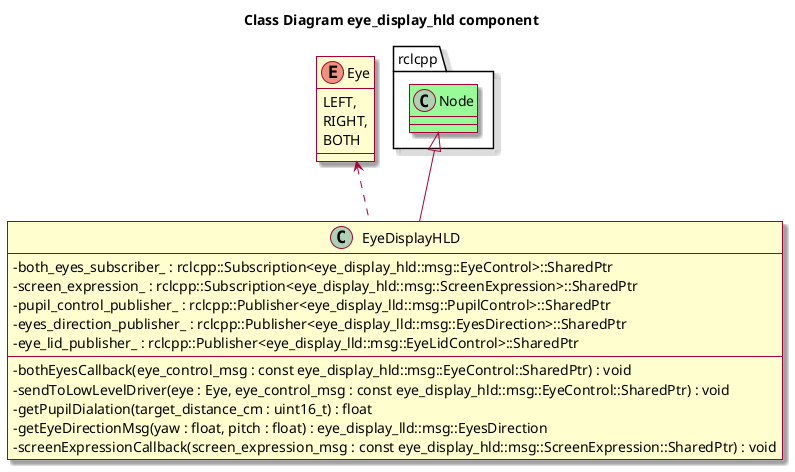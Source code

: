@startuml ClassDiagram_Eye_display_hld

title Class Diagram eye_display_hld component

skin rose
skinparam classAttributeIconSize 0

namespace rclcpp {
    class Node #back:palegreen;
}

enum Eye {
    LEFT,
    RIGHT,
    BOTH
}

    
class EyeDisplayHLD {
    - bothEyesCallback(eye_control_msg : const eye_display_hld::msg::EyeControl::SharedPtr) : void
    - sendToLowLevelDriver(eye : Eye, eye_control_msg : const eye_display_hld::msg::EyeControl::SharedPtr) : void
    - getPupilDialation(target_distance_cm : uint16_t) : float
    - getEyeDirectionMsg(yaw : float, pitch : float) : eye_display_lld::msg::EyesDirection
    - screenExpressionCallback(screen_expression_msg : const eye_display_hld::msg::ScreenExpression::SharedPtr) : void

    - both_eyes_subscriber_ : rclcpp::Subscription<eye_display_hld::msg::EyeControl>::SharedPtr
    - screen_expression_ : rclcpp::Subscription<eye_display_hld::msg::ScreenExpression>::SharedPtr
    - pupil_control_publisher_ : rclcpp::Publisher<eye_display_lld::msg::PupilControl>::SharedPtr
    - eyes_direction_publisher_ : rclcpp::Publisher<eye_display_lld::msg::EyesDirection>::SharedPtr
    - eye_lid_publisher_ : rclcpp::Publisher<eye_display_lld::msg::EyeLidControl>::SharedPtr
}

Node <|-- EyeDisplayHLD
Eye <.. EyeDisplayHLD

@enduml